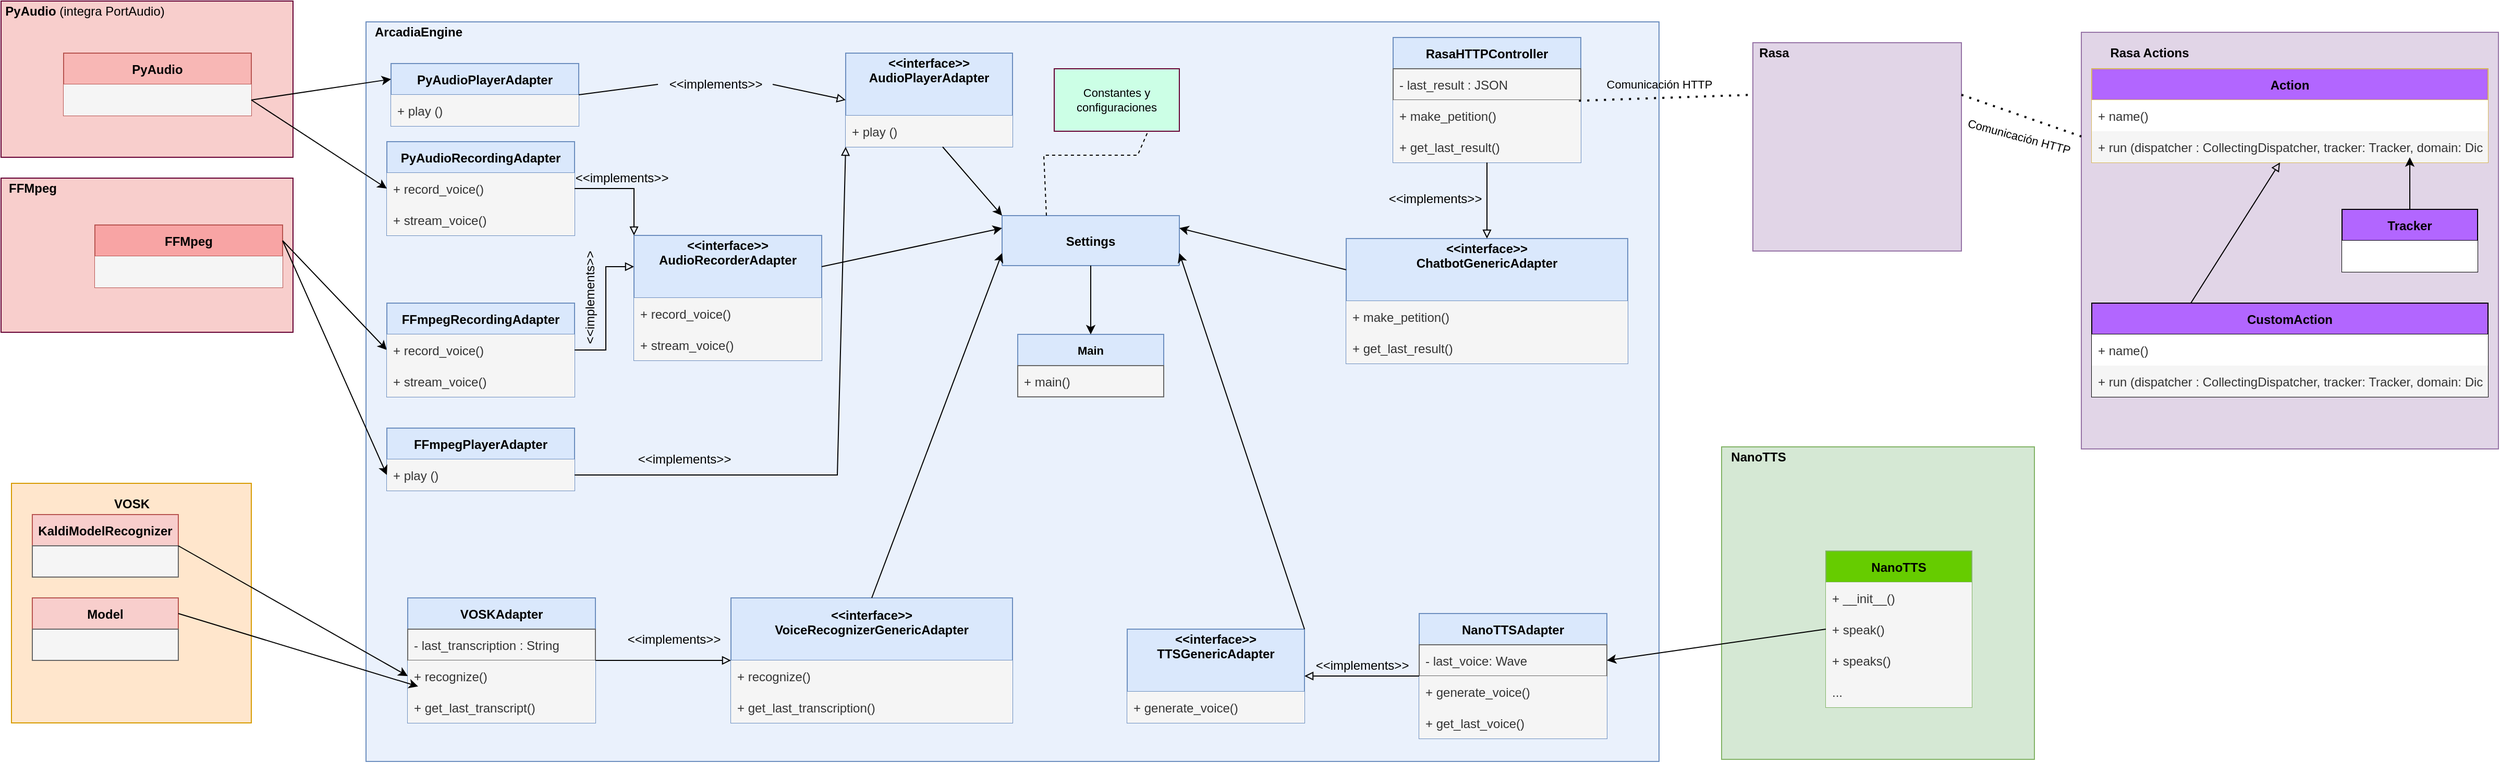 <mxfile version="17.2.4" type="device"><diagram id="LPg0j_pNxHtV6jfeSge1" name="Page-1"><mxGraphModel dx="1038" dy="523" grid="1" gridSize="10" guides="1" tooltips="1" connect="1" arrows="1" fold="1" page="1" pageScale="1" pageWidth="827" pageHeight="1169" math="0" shadow="0"><root><mxCell id="0"/><mxCell id="1" parent="0"/><mxCell id="6GgAt3kZI4-Z_OuQriiL-25" value="" style="rounded=0;whiteSpace=wrap;html=1;strokeColor=#6c8ebf;fillColor=#EAF1FC;" parent="1" vertex="1"><mxGeometry x="390" y="42" width="1240" height="710" as="geometry"/></mxCell><mxCell id="6GgAt3kZI4-Z_OuQriiL-28" value="" style="rounded=0;whiteSpace=wrap;html=1;strokeColor=#660033;fillColor=#F8CECC;" parent="1" vertex="1"><mxGeometry x="40" y="192" width="280" height="148" as="geometry"/></mxCell><mxCell id="6GgAt3kZI4-Z_OuQriiL-27" value="" style="rounded=0;whiteSpace=wrap;html=1;strokeColor=#660033;fillColor=#F8CECC;" parent="1" vertex="1"><mxGeometry x="40" y="22" width="280" height="150" as="geometry"/></mxCell><mxCell id="1ZaH2dVLYMZgDrf2bwdu-1" value="&lt;&lt;interface&gt;&gt;&#xA;AudioPlayerAdapter&#xA;&#xA;" style="swimlane;fontStyle=1;childLayout=stackLayout;horizontal=1;startSize=60;horizontalStack=0;resizeParent=1;resizeParentMax=0;resizeLast=0;collapsible=1;marginBottom=0;fillColor=#dae8fc;strokeColor=#6c8ebf;" parent="1" vertex="1"><mxGeometry x="850" y="72" width="160" height="90" as="geometry"/></mxCell><mxCell id="1ZaH2dVLYMZgDrf2bwdu-2" value="+ play ()" style="text;strokeColor=none;fillColor=#f5f5f5;align=left;verticalAlign=middle;spacingLeft=4;spacingRight=4;overflow=hidden;points=[[0,0.5],[1,0.5]];portConstraint=eastwest;rotatable=0;fontColor=#333333;" parent="1ZaH2dVLYMZgDrf2bwdu-1" vertex="1"><mxGeometry y="60" width="160" height="30" as="geometry"/></mxCell><mxCell id="1ZaH2dVLYMZgDrf2bwdu-5" value="FFmpegPlayerAdapter" style="swimlane;fontStyle=1;childLayout=stackLayout;horizontal=1;startSize=30;horizontalStack=0;resizeParent=1;resizeParentMax=0;resizeLast=0;collapsible=1;marginBottom=0;fillColor=#dae8fc;strokeColor=#6c8ebf;" parent="1" vertex="1"><mxGeometry x="410" y="432" width="180" height="60" as="geometry"/></mxCell><mxCell id="6GgAt3kZI4-Z_OuQriiL-22" value="+ play ()" style="text;strokeColor=none;fillColor=#f5f5f5;align=left;verticalAlign=middle;spacingLeft=4;spacingRight=4;overflow=hidden;points=[[0,0.5],[1,0.5]];portConstraint=eastwest;rotatable=0;fontColor=#333333;" parent="1ZaH2dVLYMZgDrf2bwdu-5" vertex="1"><mxGeometry y="30" width="180" height="30" as="geometry"/></mxCell><mxCell id="1ZaH2dVLYMZgDrf2bwdu-11" value="&amp;lt;&amp;lt;implements&amp;gt;&amp;gt;" style="text;html=1;align=center;verticalAlign=middle;resizable=0;points=[];autosize=1;strokeColor=none;fillColor=none;rotation=0;" parent="1" vertex="1"><mxGeometry x="640" y="452" width="110" height="20" as="geometry"/></mxCell><mxCell id="1ZaH2dVLYMZgDrf2bwdu-17" value="&lt;b&gt;PyAudio&lt;/b&gt; (integra PortAudio)" style="text;html=1;align=center;verticalAlign=middle;resizable=0;points=[];autosize=1;strokeColor=none;fillColor=none;" parent="1" vertex="1"><mxGeometry x="40" y="22" width="160" height="20" as="geometry"/></mxCell><mxCell id="1ZaH2dVLYMZgDrf2bwdu-20" value="&lt;b&gt;ArcadiaEngine&lt;/b&gt;" style="text;html=1;align=center;verticalAlign=middle;resizable=0;points=[];autosize=1;strokeColor=none;fillColor=none;" parent="1" vertex="1"><mxGeometry x="390" y="42" width="100" height="20" as="geometry"/></mxCell><mxCell id="6GgAt3kZI4-Z_OuQriiL-2" value="&lt;b&gt;FFMpeg&lt;/b&gt;" style="text;html=1;align=center;verticalAlign=middle;resizable=0;points=[];autosize=1;strokeColor=none;fillColor=none;" parent="1" vertex="1"><mxGeometry x="40" y="192" width="60" height="20" as="geometry"/></mxCell><mxCell id="6GgAt3kZI4-Z_OuQriiL-6" value="PyAudioPlayerAdapter" style="swimlane;fontStyle=1;childLayout=stackLayout;horizontal=1;startSize=30;horizontalStack=0;resizeParent=1;resizeParentMax=0;resizeLast=0;collapsible=1;marginBottom=0;fillColor=#dae8fc;strokeColor=#6c8ebf;" parent="1" vertex="1"><mxGeometry x="414" y="82" width="180" height="60" as="geometry"/></mxCell><mxCell id="6GgAt3kZI4-Z_OuQriiL-23" value="+ play ()" style="text;strokeColor=none;fillColor=#f5f5f5;align=left;verticalAlign=middle;spacingLeft=4;spacingRight=4;overflow=hidden;points=[[0,0.5],[1,0.5]];portConstraint=eastwest;rotatable=0;fontColor=#333333;" parent="6GgAt3kZI4-Z_OuQriiL-6" vertex="1"><mxGeometry y="30" width="180" height="30" as="geometry"/></mxCell><mxCell id="6GgAt3kZI4-Z_OuQriiL-18" value="" style="endArrow=classic;html=1;rounded=0;exitX=1;exitY=0.25;exitDx=0;exitDy=0;entryX=0;entryY=0.5;entryDx=0;entryDy=0;" parent="1" source="6GgAt3kZI4-Z_OuQriiL-11" target="6GgAt3kZI4-Z_OuQriiL-31" edge="1"><mxGeometry width="50" height="50" relative="1" as="geometry"><mxPoint x="340" y="342" as="sourcePoint"/><mxPoint x="420" y="482" as="targetPoint"/></mxGeometry></mxCell><mxCell id="6GgAt3kZI4-Z_OuQriiL-19" value="PyAudio" style="swimlane;fontStyle=1;childLayout=stackLayout;horizontal=1;startSize=30;horizontalStack=0;resizeParent=1;resizeParentMax=0;resizeLast=0;collapsible=1;marginBottom=0;fillColor=#F8B7B5;strokeColor=#b85450;" parent="1" vertex="1"><mxGeometry x="100" y="72" width="180" height="60" as="geometry"/></mxCell><mxCell id="6GgAt3kZI4-Z_OuQriiL-20" value="" style="text;strokeColor=none;fillColor=#f5f5f5;align=left;verticalAlign=middle;spacingLeft=4;spacingRight=4;overflow=hidden;points=[[0,0.5],[1,0.5]];portConstraint=eastwest;rotatable=0;fontColor=#333333;" parent="6GgAt3kZI4-Z_OuQriiL-19" vertex="1"><mxGeometry y="30" width="180" height="30" as="geometry"/></mxCell><mxCell id="6GgAt3kZI4-Z_OuQriiL-21" value="" style="endArrow=classic;html=1;rounded=0;exitX=1;exitY=0.5;exitDx=0;exitDy=0;entryX=0;entryY=0.25;entryDx=0;entryDy=0;" parent="1" source="6GgAt3kZI4-Z_OuQriiL-20" target="6GgAt3kZI4-Z_OuQriiL-6" edge="1"><mxGeometry width="50" height="50" relative="1" as="geometry"><mxPoint x="160" y="372" as="sourcePoint"/><mxPoint x="210" y="322" as="targetPoint"/></mxGeometry></mxCell><mxCell id="6GgAt3kZI4-Z_OuQriiL-11" value="FFMpeg" style="swimlane;fontStyle=1;childLayout=stackLayout;horizontal=1;startSize=30;horizontalStack=0;resizeParent=1;resizeParentMax=0;resizeLast=0;collapsible=1;marginBottom=0;fillColor=#F8A4A4;strokeColor=#b85450;" parent="1" vertex="1"><mxGeometry x="130" y="237" width="180" height="60" as="geometry"/></mxCell><mxCell id="6GgAt3kZI4-Z_OuQriiL-13" value="" style="text;strokeColor=none;fillColor=#f5f5f5;align=left;verticalAlign=middle;spacingLeft=4;spacingRight=4;overflow=hidden;points=[[0,0.5],[1,0.5]];portConstraint=eastwest;rotatable=0;fontColor=#333333;" parent="6GgAt3kZI4-Z_OuQriiL-11" vertex="1"><mxGeometry y="30" width="180" height="30" as="geometry"/></mxCell><mxCell id="6GgAt3kZI4-Z_OuQriiL-30" value="FFmpegRecordingAdapter" style="swimlane;fontStyle=1;childLayout=stackLayout;horizontal=1;startSize=30;horizontalStack=0;resizeParent=1;resizeParentMax=0;resizeLast=0;collapsible=1;marginBottom=0;fillColor=#dae8fc;strokeColor=#6c8ebf;" parent="1" vertex="1"><mxGeometry x="410" y="312" width="180" height="90" as="geometry"/></mxCell><mxCell id="6GgAt3kZI4-Z_OuQriiL-31" value="+ record_voice()" style="text;strokeColor=none;fillColor=#f5f5f5;align=left;verticalAlign=middle;spacingLeft=4;spacingRight=4;overflow=hidden;points=[[0,0.5],[1,0.5]];portConstraint=eastwest;rotatable=0;fontColor=#333333;" parent="6GgAt3kZI4-Z_OuQriiL-30" vertex="1"><mxGeometry y="30" width="180" height="30" as="geometry"/></mxCell><mxCell id="6GgAt3kZI4-Z_OuQriiL-32" value="+ stream_voice()" style="text;strokeColor=none;fillColor=#f5f5f5;align=left;verticalAlign=middle;spacingLeft=4;spacingRight=4;overflow=hidden;points=[[0,0.5],[1,0.5]];portConstraint=eastwest;rotatable=0;fontColor=#333333;" parent="6GgAt3kZI4-Z_OuQriiL-30" vertex="1"><mxGeometry y="60" width="180" height="30" as="geometry"/></mxCell><mxCell id="6GgAt3kZI4-Z_OuQriiL-33" value="PyAudioRecordingAdapter" style="swimlane;fontStyle=1;childLayout=stackLayout;horizontal=1;startSize=30;horizontalStack=0;resizeParent=1;resizeParentMax=0;resizeLast=0;collapsible=1;marginBottom=0;fillColor=#dae8fc;strokeColor=#6c8ebf;" parent="1" vertex="1"><mxGeometry x="410" y="157" width="180" height="90" as="geometry"/></mxCell><mxCell id="6GgAt3kZI4-Z_OuQriiL-34" value="+ record_voice()" style="text;strokeColor=none;fillColor=#f5f5f5;align=left;verticalAlign=middle;spacingLeft=4;spacingRight=4;overflow=hidden;points=[[0,0.5],[1,0.5]];portConstraint=eastwest;rotatable=0;fontColor=#333333;" parent="6GgAt3kZI4-Z_OuQriiL-33" vertex="1"><mxGeometry y="30" width="180" height="30" as="geometry"/></mxCell><mxCell id="6GgAt3kZI4-Z_OuQriiL-35" value="+ stream_voice()" style="text;strokeColor=none;fillColor=#f5f5f5;align=left;verticalAlign=middle;spacingLeft=4;spacingRight=4;overflow=hidden;points=[[0,0.5],[1,0.5]];portConstraint=eastwest;rotatable=0;fontColor=#333333;" parent="6GgAt3kZI4-Z_OuQriiL-33" vertex="1"><mxGeometry y="60" width="180" height="30" as="geometry"/></mxCell><mxCell id="6GgAt3kZI4-Z_OuQriiL-36" value="" style="endArrow=classic;html=1;rounded=0;exitX=1;exitY=0.5;exitDx=0;exitDy=0;entryX=0;entryY=0.5;entryDx=0;entryDy=0;" parent="1" source="6GgAt3kZI4-Z_OuQriiL-20" target="6GgAt3kZI4-Z_OuQriiL-33" edge="1"><mxGeometry width="50" height="50" relative="1" as="geometry"><mxPoint x="290" y="127" as="sourcePoint"/><mxPoint x="424" y="107" as="targetPoint"/></mxGeometry></mxCell><mxCell id="6GgAt3kZI4-Z_OuQriiL-37" value="" style="endArrow=classic;html=1;rounded=0;entryX=0;entryY=0.5;entryDx=0;entryDy=0;exitX=1;exitY=0.25;exitDx=0;exitDy=0;" parent="1" target="6GgAt3kZI4-Z_OuQriiL-22" edge="1" source="6GgAt3kZI4-Z_OuQriiL-11"><mxGeometry width="50" height="50" relative="1" as="geometry"><mxPoint x="320" y="267" as="sourcePoint"/><mxPoint x="420" y="367" as="targetPoint"/></mxGeometry></mxCell><mxCell id="6GgAt3kZI4-Z_OuQriiL-38" value="&lt;&lt;interface&gt;&gt;&#xA;AudioRecorderAdapter&#xA;&#xA;" style="swimlane;fontStyle=1;childLayout=stackLayout;horizontal=1;startSize=60;horizontalStack=0;resizeParent=1;resizeParentMax=0;resizeLast=0;collapsible=1;marginBottom=0;fillColor=#dae8fc;strokeColor=#6c8ebf;" parent="1" vertex="1"><mxGeometry x="647" y="247" width="180" height="120" as="geometry"/></mxCell><mxCell id="6GgAt3kZI4-Z_OuQriiL-39" value="+ record_voice()" style="text;strokeColor=none;fillColor=#f5f5f5;align=left;verticalAlign=middle;spacingLeft=4;spacingRight=4;overflow=hidden;points=[[0,0.5],[1,0.5]];portConstraint=eastwest;rotatable=0;fontColor=#333333;" parent="6GgAt3kZI4-Z_OuQriiL-38" vertex="1"><mxGeometry y="60" width="180" height="30" as="geometry"/></mxCell><mxCell id="6GgAt3kZI4-Z_OuQriiL-40" value="+ stream_voice()" style="text;strokeColor=none;fillColor=#f5f5f5;align=left;verticalAlign=middle;spacingLeft=4;spacingRight=4;overflow=hidden;points=[[0,0.5],[1,0.5]];portConstraint=eastwest;rotatable=0;fontColor=#333333;" parent="6GgAt3kZI4-Z_OuQriiL-38" vertex="1"><mxGeometry y="90" width="180" height="30" as="geometry"/></mxCell><mxCell id="6GgAt3kZI4-Z_OuQriiL-41" value="" style="endArrow=block;html=1;rounded=0;exitX=1;exitY=0.5;exitDx=0;exitDy=0;entryX=0;entryY=0.5;entryDx=0;entryDy=0;endFill=0;startArrow=none;" parent="1" source="6GgAt3kZI4-Z_OuQriiL-43" target="1ZaH2dVLYMZgDrf2bwdu-1" edge="1"><mxGeometry width="50" height="50" relative="1" as="geometry"><mxPoint x="730" y="582" as="sourcePoint"/><mxPoint x="780" y="532" as="targetPoint"/></mxGeometry></mxCell><mxCell id="6GgAt3kZI4-Z_OuQriiL-42" value="" style="endArrow=block;html=1;rounded=0;exitX=1;exitY=0.5;exitDx=0;exitDy=0;entryX=0;entryY=1;entryDx=0;entryDy=0;endFill=0;" parent="1" source="6GgAt3kZI4-Z_OuQriiL-22" target="1ZaH2dVLYMZgDrf2bwdu-1" edge="1"><mxGeometry width="50" height="50" relative="1" as="geometry"><mxPoint x="604" y="122" as="sourcePoint"/><mxPoint x="700" y="187" as="targetPoint"/><Array as="points"><mxPoint x="842" y="477"/></Array></mxGeometry></mxCell><mxCell id="6GgAt3kZI4-Z_OuQriiL-44" value="" style="endArrow=block;html=1;rounded=0;exitX=1;exitY=0.5;exitDx=0;exitDy=0;entryX=0;entryY=0;entryDx=0;entryDy=0;endFill=0;" parent="1" source="6GgAt3kZI4-Z_OuQriiL-34" target="6GgAt3kZI4-Z_OuQriiL-38" edge="1"><mxGeometry width="50" height="50" relative="1" as="geometry"><mxPoint x="660" y="302" as="sourcePoint"/><mxPoint x="710" y="252" as="targetPoint"/><Array as="points"><mxPoint x="647" y="202"/></Array></mxGeometry></mxCell><mxCell id="6GgAt3kZI4-Z_OuQriiL-45" value="" style="endArrow=block;html=1;rounded=0;exitX=1;exitY=0.5;exitDx=0;exitDy=0;entryX=0;entryY=0.25;entryDx=0;entryDy=0;endFill=0;" parent="1" source="6GgAt3kZI4-Z_OuQriiL-31" target="6GgAt3kZI4-Z_OuQriiL-38" edge="1"><mxGeometry width="50" height="50" relative="1" as="geometry"><mxPoint x="660" y="302" as="sourcePoint"/><mxPoint x="710" y="252" as="targetPoint"/><Array as="points"><mxPoint x="620" y="357"/><mxPoint x="620" y="277"/></Array></mxGeometry></mxCell><mxCell id="6GgAt3kZI4-Z_OuQriiL-46" value="&amp;lt;&amp;lt;implements&amp;gt;&amp;gt;" style="text;html=1;align=center;verticalAlign=middle;resizable=0;points=[];autosize=1;strokeColor=none;fillColor=none;rotation=0;" parent="1" vertex="1"><mxGeometry x="580" y="182" width="110" height="20" as="geometry"/></mxCell><mxCell id="6GgAt3kZI4-Z_OuQriiL-47" value="&amp;lt;&amp;lt;implements&amp;gt;&amp;gt;" style="text;html=1;align=center;verticalAlign=middle;resizable=0;points=[];autosize=1;strokeColor=none;fillColor=none;rotation=-90;" parent="1" vertex="1"><mxGeometry x="550" y="297" width="110" height="20" as="geometry"/></mxCell><mxCell id="6GgAt3kZI4-Z_OuQriiL-60" value="" style="whiteSpace=wrap;html=1;aspect=fixed;strokeColor=#9673a6;fillColor=#e1d5e7;" parent="1" vertex="1"><mxGeometry x="2035" y="52" width="400" height="400" as="geometry"/></mxCell><mxCell id="6GgAt3kZI4-Z_OuQriiL-61" value="&lt;div&gt;&lt;b&gt;Rasa Actions&lt;/b&gt;&lt;/div&gt;" style="text;html=1;align=center;verticalAlign=middle;resizable=0;points=[];autosize=1;strokeColor=none;fillColor=none;" parent="1" vertex="1"><mxGeometry x="2055" y="62" width="90" height="20" as="geometry"/></mxCell><mxCell id="6GgAt3kZI4-Z_OuQriiL-62" value="Action" style="swimlane;fontStyle=1;childLayout=stackLayout;horizontal=1;startSize=30;horizontalStack=0;resizeParent=1;resizeParentMax=0;resizeLast=0;collapsible=1;marginBottom=0;fillColor=#B266FF;strokeColor=#d6b656;" parent="1" vertex="1"><mxGeometry x="2045" y="87" width="380" height="90" as="geometry"/></mxCell><mxCell id="6GgAt3kZI4-Z_OuQriiL-63" value="+ name()" style="text;strokeColor=none;fillColor=default;align=left;verticalAlign=middle;spacingLeft=4;spacingRight=4;overflow=hidden;points=[[0,0.5],[1,0.5]];portConstraint=eastwest;rotatable=0;fontColor=#333333;" parent="6GgAt3kZI4-Z_OuQriiL-62" vertex="1"><mxGeometry y="30" width="380" height="30" as="geometry"/></mxCell><mxCell id="6GgAt3kZI4-Z_OuQriiL-64" value="+ run (dispatcher : CollectingDispatcher, tracker: Tracker, domain: Dict)" style="text;strokeColor=none;fillColor=#f5f5f5;align=left;verticalAlign=middle;spacingLeft=4;spacingRight=4;overflow=hidden;points=[[0,0.5],[1,0.5]];portConstraint=eastwest;rotatable=0;fontColor=#333333;" parent="6GgAt3kZI4-Z_OuQriiL-62" vertex="1"><mxGeometry y="60" width="380" height="30" as="geometry"/></mxCell><mxCell id="6GgAt3kZI4-Z_OuQriiL-65" value="Tracker" style="swimlane;fontStyle=1;childLayout=stackLayout;horizontal=1;startSize=30;horizontalStack=0;resizeParent=1;resizeParentMax=0;resizeLast=0;collapsible=1;marginBottom=0;fillColor=#B266FF;" parent="1" vertex="1"><mxGeometry x="2285" y="222" width="130" height="60" as="geometry"/></mxCell><mxCell id="6GgAt3kZI4-Z_OuQriiL-66" value="" style="text;strokeColor=none;fillColor=default;align=left;verticalAlign=middle;spacingLeft=4;spacingRight=4;overflow=hidden;points=[[0,0.5],[1,0.5]];portConstraint=eastwest;rotatable=0;fontColor=#333333;" parent="6GgAt3kZI4-Z_OuQriiL-65" vertex="1"><mxGeometry y="30" width="130" height="30" as="geometry"/></mxCell><mxCell id="6GgAt3kZI4-Z_OuQriiL-67" value="" style="endArrow=classic;html=1;rounded=0;exitX=0.5;exitY=0;exitDx=0;exitDy=0;" parent="1" source="6GgAt3kZI4-Z_OuQriiL-65" edge="1"><mxGeometry width="50" height="50" relative="1" as="geometry"><mxPoint x="2365" y="332" as="sourcePoint"/><mxPoint x="2350" y="172" as="targetPoint"/></mxGeometry></mxCell><mxCell id="6GgAt3kZI4-Z_OuQriiL-68" value="CustomAction" style="swimlane;fontStyle=1;childLayout=stackLayout;horizontal=1;startSize=30;horizontalStack=0;resizeParent=1;resizeParentMax=0;resizeLast=0;collapsible=1;marginBottom=0;fillColor=#B266FF;" parent="1" vertex="1"><mxGeometry x="2045" y="312" width="380" height="90" as="geometry"/></mxCell><mxCell id="6GgAt3kZI4-Z_OuQriiL-69" value="+ name()" style="text;strokeColor=none;fillColor=default;align=left;verticalAlign=middle;spacingLeft=4;spacingRight=4;overflow=hidden;points=[[0,0.5],[1,0.5]];portConstraint=eastwest;rotatable=0;fontColor=#333333;" parent="6GgAt3kZI4-Z_OuQriiL-68" vertex="1"><mxGeometry y="30" width="380" height="30" as="geometry"/></mxCell><mxCell id="6GgAt3kZI4-Z_OuQriiL-70" value="+ run (dispatcher : CollectingDispatcher, tracker: Tracker, domain: Dict)" style="text;strokeColor=none;fillColor=#f5f5f5;align=left;verticalAlign=middle;spacingLeft=4;spacingRight=4;overflow=hidden;points=[[0,0.5],[1,0.5]];portConstraint=eastwest;rotatable=0;fontColor=#333333;" parent="6GgAt3kZI4-Z_OuQriiL-68" vertex="1"><mxGeometry y="60" width="380" height="30" as="geometry"/></mxCell><mxCell id="6GgAt3kZI4-Z_OuQriiL-71" value="" style="endArrow=block;html=1;rounded=0;exitX=0.25;exitY=0;exitDx=0;exitDy=0;endFill=0;" parent="1" source="6GgAt3kZI4-Z_OuQriiL-68" target="6GgAt3kZI4-Z_OuQriiL-64" edge="1"><mxGeometry width="50" height="50" relative="1" as="geometry"><mxPoint x="2365" y="332" as="sourcePoint"/><mxPoint x="2135" y="182" as="targetPoint"/></mxGeometry></mxCell><mxCell id="6GgAt3kZI4-Z_OuQriiL-72" value="&lt;&lt;interface&gt;&gt;&#xA;ChatbotGenericAdapter&#xA;&#xA;" style="swimlane;fontStyle=1;childLayout=stackLayout;horizontal=1;startSize=60;horizontalStack=0;resizeParent=1;resizeParentMax=0;resizeLast=0;collapsible=1;marginBottom=0;fillColor=#dae8fc;strokeColor=#6c8ebf;" parent="1" vertex="1"><mxGeometry x="1330" y="250" width="270" height="120" as="geometry"/></mxCell><mxCell id="6GgAt3kZI4-Z_OuQriiL-73" value="+ make_petition()" style="text;strokeColor=none;fillColor=#f5f5f5;align=left;verticalAlign=middle;spacingLeft=4;spacingRight=4;overflow=hidden;points=[[0,0.5],[1,0.5]];portConstraint=eastwest;rotatable=0;fontColor=#333333;" parent="6GgAt3kZI4-Z_OuQriiL-72" vertex="1"><mxGeometry y="60" width="270" height="30" as="geometry"/></mxCell><mxCell id="6GgAt3kZI4-Z_OuQriiL-74" value="+ get_last_result()" style="text;align=left;verticalAlign=middle;spacingLeft=4;spacingRight=4;overflow=hidden;points=[[0,0.5],[1,0.5]];portConstraint=eastwest;rotatable=0;fillColor=#f5f5f5;fontColor=#333333;strokeColor=none;" parent="6GgAt3kZI4-Z_OuQriiL-72" vertex="1"><mxGeometry y="90" width="270" height="30" as="geometry"/></mxCell><mxCell id="6GgAt3kZI4-Z_OuQriiL-75" value="RasaHTTPController" style="swimlane;fontStyle=1;childLayout=stackLayout;horizontal=1;startSize=30;horizontalStack=0;resizeParent=1;resizeParentMax=0;resizeLast=0;collapsible=1;marginBottom=0;fillColor=#dae8fc;strokeColor=#6c8ebf;" parent="1" vertex="1"><mxGeometry x="1375" y="57" width="180" height="120" as="geometry"/></mxCell><mxCell id="6GgAt3kZI4-Z_OuQriiL-76" value="- last_result : JSON" style="text;strokeColor=#666666;fillColor=#f5f5f5;align=left;verticalAlign=middle;spacingLeft=4;spacingRight=4;overflow=hidden;points=[[0,0.5],[1,0.5]];portConstraint=eastwest;rotatable=0;fontColor=#333333;" parent="6GgAt3kZI4-Z_OuQriiL-75" vertex="1"><mxGeometry y="30" width="180" height="30" as="geometry"/></mxCell><mxCell id="6GgAt3kZI4-Z_OuQriiL-77" value="+ make_petition()" style="text;strokeColor=none;fillColor=#f5f5f5;align=left;verticalAlign=middle;spacingLeft=4;spacingRight=4;overflow=hidden;points=[[0,0.5],[1,0.5]];portConstraint=eastwest;rotatable=0;fontColor=#333333;" parent="6GgAt3kZI4-Z_OuQriiL-75" vertex="1"><mxGeometry y="60" width="180" height="30" as="geometry"/></mxCell><mxCell id="6GgAt3kZI4-Z_OuQriiL-78" value="+ get_last_result()" style="text;strokeColor=none;fillColor=#f5f5f5;align=left;verticalAlign=middle;spacingLeft=4;spacingRight=4;overflow=hidden;points=[[0,0.5],[1,0.5]];portConstraint=eastwest;rotatable=0;fontColor=#333333;" parent="6GgAt3kZI4-Z_OuQriiL-75" vertex="1"><mxGeometry y="90" width="180" height="30" as="geometry"/></mxCell><mxCell id="6GgAt3kZI4-Z_OuQriiL-79" value="" style="endArrow=block;html=1;rounded=0;entryX=0.5;entryY=0;entryDx=0;entryDy=0;endFill=0;" parent="1" source="6GgAt3kZI4-Z_OuQriiL-75" target="6GgAt3kZI4-Z_OuQriiL-72" edge="1"><mxGeometry width="50" height="50" relative="1" as="geometry"><mxPoint x="1120" y="342" as="sourcePoint"/><mxPoint x="1170" y="292" as="targetPoint"/></mxGeometry></mxCell><mxCell id="6GgAt3kZI4-Z_OuQriiL-80" value="&amp;lt;&amp;lt;implements&amp;gt;&amp;gt;" style="text;html=1;align=center;verticalAlign=middle;resizable=0;points=[];autosize=1;strokeColor=none;fillColor=none;" parent="1" vertex="1"><mxGeometry x="1360" y="202" width="110" height="20" as="geometry"/></mxCell><mxCell id="6GgAt3kZI4-Z_OuQriiL-82" value="" style="whiteSpace=wrap;html=1;aspect=fixed;strokeColor=#9673a6;fillColor=#e1d5e7;" parent="1" vertex="1"><mxGeometry x="1720" y="62" width="200" height="200" as="geometry"/></mxCell><mxCell id="6GgAt3kZI4-Z_OuQriiL-83" value="&lt;b&gt;Rasa&lt;/b&gt;" style="text;html=1;align=center;verticalAlign=middle;resizable=0;points=[];autosize=1;strokeColor=none;fillColor=none;" parent="1" vertex="1"><mxGeometry x="1720" y="62" width="40" height="20" as="geometry"/></mxCell><mxCell id="6GgAt3kZI4-Z_OuQriiL-85" value="" style="endArrow=none;dashed=1;html=1;dashPattern=1 3;strokeWidth=2;rounded=0;fontSize=11;entryX=0;entryY=0.25;entryDx=0;entryDy=0;exitX=0.99;exitY=1.024;exitDx=0;exitDy=0;exitPerimeter=0;" parent="1" source="6GgAt3kZI4-Z_OuQriiL-76" target="6GgAt3kZI4-Z_OuQriiL-82" edge="1"><mxGeometry width="50" height="50" relative="1" as="geometry"><mxPoint x="1690" y="230" as="sourcePoint"/><mxPoint x="1650" y="102" as="targetPoint"/></mxGeometry></mxCell><mxCell id="6GgAt3kZI4-Z_OuQriiL-86" value="" style="endArrow=none;dashed=1;html=1;dashPattern=1 3;strokeWidth=2;rounded=0;fontSize=11;entryX=0;entryY=0.25;entryDx=0;entryDy=0;exitX=1;exitY=0.25;exitDx=0;exitDy=0;" parent="1" source="6GgAt3kZI4-Z_OuQriiL-82" target="6GgAt3kZI4-Z_OuQriiL-60" edge="1"><mxGeometry width="50" height="50" relative="1" as="geometry"><mxPoint x="1830" y="52" as="sourcePoint"/><mxPoint x="1940" y="132" as="targetPoint"/></mxGeometry></mxCell><mxCell id="6GgAt3kZI4-Z_OuQriiL-87" value="" style="whiteSpace=wrap;html=1;aspect=fixed;strokeColor=#d79b00;fillColor=#ffe6cc;" parent="1" vertex="1"><mxGeometry x="50" y="485" width="230" height="230" as="geometry"/></mxCell><mxCell id="6GgAt3kZI4-Z_OuQriiL-88" value="KaldiModelRecognizer" style="swimlane;fontStyle=1;childLayout=stackLayout;horizontal=1;startSize=30;horizontalStack=0;resizeParent=1;resizeParentMax=0;resizeLast=0;collapsible=1;marginBottom=0;strokeColor=#b85450;fillColor=#f8cecc;" parent="1" vertex="1"><mxGeometry x="70" y="515" width="140" height="60" as="geometry"/></mxCell><mxCell id="6GgAt3kZI4-Z_OuQriiL-89" value=" " style="text;strokeColor=#666666;fillColor=#f5f5f5;align=left;verticalAlign=middle;spacingLeft=4;spacingRight=4;overflow=hidden;points=[[0,0.5],[1,0.5]];portConstraint=eastwest;rotatable=0;fontColor=#333333;" parent="6GgAt3kZI4-Z_OuQriiL-88" vertex="1"><mxGeometry y="30" width="140" height="30" as="geometry"/></mxCell><mxCell id="6GgAt3kZI4-Z_OuQriiL-90" value="&lt;b&gt;VOSK&lt;/b&gt;" style="text;html=1;align=center;verticalAlign=middle;resizable=0;points=[];autosize=1;strokeColor=none;fillColor=none;" parent="1" vertex="1"><mxGeometry x="140" y="495" width="50" height="20" as="geometry"/></mxCell><mxCell id="6GgAt3kZI4-Z_OuQriiL-91" value="Model" style="swimlane;fontStyle=1;childLayout=stackLayout;horizontal=1;startSize=30;horizontalStack=0;resizeParent=1;resizeParentMax=0;resizeLast=0;collapsible=1;marginBottom=0;strokeColor=#b85450;fillColor=#f8cecc;" parent="1" vertex="1"><mxGeometry x="70" y="595" width="140" height="60" as="geometry"/></mxCell><mxCell id="6GgAt3kZI4-Z_OuQriiL-92" value=" " style="text;strokeColor=#666666;fillColor=#f5f5f5;align=left;verticalAlign=middle;spacingLeft=4;spacingRight=4;overflow=hidden;points=[[0,0.5],[1,0.5]];portConstraint=eastwest;rotatable=0;fontColor=#333333;" parent="6GgAt3kZI4-Z_OuQriiL-91" vertex="1"><mxGeometry y="30" width="140" height="30" as="geometry"/></mxCell><mxCell id="6GgAt3kZI4-Z_OuQriiL-93" value="&lt;&lt;interface&gt;&gt;&#xA;VoiceRecognizerGenericAdapter&#xA;" style="swimlane;fontStyle=1;childLayout=stackLayout;horizontal=1;startSize=60;horizontalStack=0;resizeParent=1;resizeParentMax=0;resizeLast=0;collapsible=1;marginBottom=0;fillColor=#dae8fc;strokeColor=#6c8ebf;" parent="1" vertex="1"><mxGeometry x="740" y="595" width="270" height="120" as="geometry"/></mxCell><mxCell id="6GgAt3kZI4-Z_OuQriiL-94" value="+ recognize()" style="text;strokeColor=none;fillColor=#f5f5f5;align=left;verticalAlign=middle;spacingLeft=4;spacingRight=4;overflow=hidden;points=[[0,0.5],[1,0.5]];portConstraint=eastwest;rotatable=0;fontColor=#333333;" parent="6GgAt3kZI4-Z_OuQriiL-93" vertex="1"><mxGeometry y="60" width="270" height="30" as="geometry"/></mxCell><mxCell id="6GgAt3kZI4-Z_OuQriiL-95" value="+ get_last_transcription()" style="text;align=left;verticalAlign=middle;spacingLeft=4;spacingRight=4;overflow=hidden;points=[[0,0.5],[1,0.5]];portConstraint=eastwest;rotatable=0;fillColor=#f5f5f5;fontColor=#333333;strokeColor=none;" parent="6GgAt3kZI4-Z_OuQriiL-93" vertex="1"><mxGeometry y="90" width="270" height="30" as="geometry"/></mxCell><mxCell id="6GgAt3kZI4-Z_OuQriiL-96" value="VOSKAdapter" style="swimlane;fontStyle=1;childLayout=stackLayout;horizontal=1;startSize=30;horizontalStack=0;resizeParent=1;resizeParentMax=0;resizeLast=0;collapsible=1;marginBottom=0;fillColor=#dae8fc;strokeColor=#6c8ebf;" parent="1" vertex="1"><mxGeometry x="430" y="595" width="180" height="120" as="geometry"/></mxCell><mxCell id="6GgAt3kZI4-Z_OuQriiL-97" value="- last_transcription : String" style="text;strokeColor=#666666;fillColor=#f5f5f5;align=left;verticalAlign=middle;spacingLeft=4;spacingRight=4;overflow=hidden;points=[[0,0.5],[1,0.5]];portConstraint=eastwest;rotatable=0;fontColor=#333333;" parent="6GgAt3kZI4-Z_OuQriiL-96" vertex="1"><mxGeometry y="30" width="180" height="30" as="geometry"/></mxCell><mxCell id="6GgAt3kZI4-Z_OuQriiL-98" value="+ recognize()" style="text;strokeColor=none;fillColor=#f5f5f5;align=left;verticalAlign=middle;spacingLeft=4;spacingRight=4;overflow=hidden;points=[[0,0.5],[1,0.5]];portConstraint=eastwest;rotatable=0;fontColor=#333333;" parent="6GgAt3kZI4-Z_OuQriiL-96" vertex="1"><mxGeometry y="60" width="180" height="30" as="geometry"/></mxCell><mxCell id="6GgAt3kZI4-Z_OuQriiL-99" value="+ get_last_transcript()" style="text;strokeColor=none;fillColor=#f5f5f5;align=left;verticalAlign=middle;spacingLeft=4;spacingRight=4;overflow=hidden;points=[[0,0.5],[1,0.5]];portConstraint=eastwest;rotatable=0;fontColor=#333333;" parent="6GgAt3kZI4-Z_OuQriiL-96" vertex="1"><mxGeometry y="90" width="180" height="30" as="geometry"/></mxCell><mxCell id="6GgAt3kZI4-Z_OuQriiL-100" value="" style="endArrow=block;html=1;rounded=0;endFill=0;" parent="1" source="6GgAt3kZI4-Z_OuQriiL-96" target="6GgAt3kZI4-Z_OuQriiL-93" edge="1"><mxGeometry width="50" height="50" relative="1" as="geometry"><mxPoint x="347" y="835" as="sourcePoint"/><mxPoint x="397" y="785" as="targetPoint"/></mxGeometry></mxCell><mxCell id="6GgAt3kZI4-Z_OuQriiL-101" value="&amp;lt;&amp;lt;implements&amp;gt;&amp;gt;" style="text;html=1;align=center;verticalAlign=middle;resizable=0;points=[];autosize=1;strokeColor=none;fillColor=none;" parent="1" vertex="1"><mxGeometry x="630" y="625" width="110" height="20" as="geometry"/></mxCell><mxCell id="6GgAt3kZI4-Z_OuQriiL-43" value="&amp;lt;&amp;lt;implements&amp;gt;&amp;gt;" style="text;html=1;align=center;verticalAlign=middle;resizable=0;points=[];autosize=1;strokeColor=none;fillColor=none;rotation=0;" parent="1" vertex="1"><mxGeometry x="670" y="92" width="110" height="20" as="geometry"/></mxCell><mxCell id="6GgAt3kZI4-Z_OuQriiL-102" value="" style="endArrow=none;html=1;rounded=0;exitX=1;exitY=0.5;exitDx=0;exitDy=0;entryX=0;entryY=0.5;entryDx=0;entryDy=0;endFill=0;" parent="1" source="6GgAt3kZI4-Z_OuQriiL-6" target="6GgAt3kZI4-Z_OuQriiL-43" edge="1"><mxGeometry width="50" height="50" relative="1" as="geometry"><mxPoint x="594" y="112.0" as="sourcePoint"/><mxPoint x="960" y="112.0" as="targetPoint"/></mxGeometry></mxCell><mxCell id="6GgAt3kZI4-Z_OuQriiL-103" value="" style="whiteSpace=wrap;html=1;aspect=fixed;strokeColor=#82b366;fillColor=#d5e8d4;" parent="1" vertex="1"><mxGeometry x="1690" y="450" width="300" height="300" as="geometry"/></mxCell><mxCell id="6GgAt3kZI4-Z_OuQriiL-104" value="&lt;b&gt;NanoTTS&lt;/b&gt;" style="text;html=1;align=center;verticalAlign=middle;resizable=0;points=[];autosize=1;strokeColor=none;fillColor=none;" parent="1" vertex="1"><mxGeometry x="1690" y="450" width="70" height="20" as="geometry"/></mxCell><mxCell id="6GgAt3kZI4-Z_OuQriiL-105" value="NanoTTS" style="swimlane;fontStyle=1;childLayout=stackLayout;horizontal=1;startSize=30;horizontalStack=0;resizeParent=1;resizeParentMax=0;resizeLast=0;collapsible=1;marginBottom=0;fillColor=#66CC00;strokeColor=#82b366;" parent="1" vertex="1"><mxGeometry x="1790" y="550" width="140" height="150" as="geometry"/></mxCell><mxCell id="6GgAt3kZI4-Z_OuQriiL-106" value="+ __init__()" style="text;strokeColor=none;fillColor=#f5f5f5;align=left;verticalAlign=middle;spacingLeft=4;spacingRight=4;overflow=hidden;points=[[0,0.5],[1,0.5]];portConstraint=eastwest;rotatable=0;fontColor=#333333;" parent="6GgAt3kZI4-Z_OuQriiL-105" vertex="1"><mxGeometry y="30" width="140" height="30" as="geometry"/></mxCell><mxCell id="6GgAt3kZI4-Z_OuQriiL-107" value="+ speak()" style="text;strokeColor=none;fillColor=#f5f5f5;align=left;verticalAlign=middle;spacingLeft=4;spacingRight=4;overflow=hidden;points=[[0,0.5],[1,0.5]];portConstraint=eastwest;rotatable=0;fontColor=#333333;" parent="6GgAt3kZI4-Z_OuQriiL-105" vertex="1"><mxGeometry y="60" width="140" height="30" as="geometry"/></mxCell><mxCell id="6GgAt3kZI4-Z_OuQriiL-108" value="+ speaks()" style="text;strokeColor=none;fillColor=#f5f5f5;align=left;verticalAlign=middle;spacingLeft=4;spacingRight=4;overflow=hidden;points=[[0,0.5],[1,0.5]];portConstraint=eastwest;rotatable=0;fontColor=#333333;" parent="6GgAt3kZI4-Z_OuQriiL-105" vertex="1"><mxGeometry y="90" width="140" height="30" as="geometry"/></mxCell><mxCell id="6GgAt3kZI4-Z_OuQriiL-109" value="..." style="text;strokeColor=none;fillColor=#f5f5f5;align=left;verticalAlign=middle;spacingLeft=4;spacingRight=4;overflow=hidden;points=[[0,0.5],[1,0.5]];portConstraint=eastwest;rotatable=0;fontColor=#333333;" parent="6GgAt3kZI4-Z_OuQriiL-105" vertex="1"><mxGeometry y="120" width="140" height="30" as="geometry"/></mxCell><mxCell id="6GgAt3kZI4-Z_OuQriiL-110" value="&lt;&lt;interface&gt;&gt;&#xA;TTSGenericAdapter&#xA;&#xA;" style="swimlane;fontStyle=1;childLayout=stackLayout;horizontal=1;startSize=60;horizontalStack=0;resizeParent=1;resizeParentMax=0;resizeLast=0;collapsible=1;marginBottom=0;fillColor=#dae8fc;strokeColor=#6c8ebf;" parent="1" vertex="1"><mxGeometry x="1120" y="625" width="170" height="90" as="geometry"/></mxCell><mxCell id="6GgAt3kZI4-Z_OuQriiL-111" value="+ generate_voice()" style="text;strokeColor=none;fillColor=#f5f5f5;align=left;verticalAlign=middle;spacingLeft=4;spacingRight=4;overflow=hidden;points=[[0,0.5],[1,0.5]];portConstraint=eastwest;rotatable=0;fontColor=#333333;" parent="6GgAt3kZI4-Z_OuQriiL-110" vertex="1"><mxGeometry y="60" width="170" height="30" as="geometry"/></mxCell><mxCell id="6GgAt3kZI4-Z_OuQriiL-112" value="NanoTTSAdapter" style="swimlane;fontStyle=1;childLayout=stackLayout;horizontal=1;startSize=30;horizontalStack=0;resizeParent=1;resizeParentMax=0;resizeLast=0;collapsible=1;marginBottom=0;fillColor=#dae8fc;strokeColor=#6c8ebf;" parent="1" vertex="1"><mxGeometry x="1400" y="610" width="180" height="120" as="geometry"/></mxCell><mxCell id="6GgAt3kZI4-Z_OuQriiL-113" value="- last_voice: Wave" style="text;strokeColor=#666666;fillColor=#f5f5f5;align=left;verticalAlign=middle;spacingLeft=4;spacingRight=4;overflow=hidden;points=[[0,0.5],[1,0.5]];portConstraint=eastwest;rotatable=0;fontColor=#333333;" parent="6GgAt3kZI4-Z_OuQriiL-112" vertex="1"><mxGeometry y="30" width="180" height="30" as="geometry"/></mxCell><mxCell id="6GgAt3kZI4-Z_OuQriiL-114" value="+ generate_voice()" style="text;strokeColor=none;fillColor=#f5f5f5;align=left;verticalAlign=middle;spacingLeft=4;spacingRight=4;overflow=hidden;points=[[0,0.5],[1,0.5]];portConstraint=eastwest;rotatable=0;fontColor=#333333;" parent="6GgAt3kZI4-Z_OuQriiL-112" vertex="1"><mxGeometry y="60" width="180" height="30" as="geometry"/></mxCell><mxCell id="6GgAt3kZI4-Z_OuQriiL-115" value="+ get_last_voice()" style="text;strokeColor=none;fillColor=#f5f5f5;align=left;verticalAlign=middle;spacingLeft=4;spacingRight=4;overflow=hidden;points=[[0,0.5],[1,0.5]];portConstraint=eastwest;rotatable=0;fontColor=#333333;" parent="6GgAt3kZI4-Z_OuQriiL-112" vertex="1"><mxGeometry y="90" width="180" height="30" as="geometry"/></mxCell><mxCell id="6GgAt3kZI4-Z_OuQriiL-116" value="" style="endArrow=block;html=1;rounded=0;entryX=1;entryY=0.5;entryDx=0;entryDy=0;endFill=0;" parent="1" source="6GgAt3kZI4-Z_OuQriiL-112" target="6GgAt3kZI4-Z_OuQriiL-110" edge="1"><mxGeometry width="50" height="50" relative="1" as="geometry"><mxPoint x="1140" y="640" as="sourcePoint"/><mxPoint x="1490.95" y="500" as="targetPoint"/></mxGeometry></mxCell><mxCell id="6GgAt3kZI4-Z_OuQriiL-117" value="&amp;lt;&amp;lt;implements&amp;gt;&amp;gt;" style="text;html=1;align=center;verticalAlign=middle;resizable=0;points=[];autosize=1;strokeColor=none;fillColor=none;" parent="1" vertex="1"><mxGeometry x="1290" y="650" width="110" height="20" as="geometry"/></mxCell><mxCell id="6GgAt3kZI4-Z_OuQriiL-118" value="" style="endArrow=classic;html=1;rounded=0;fontSize=11;exitX=1;exitY=0.5;exitDx=0;exitDy=0;entryX=0;entryY=0.5;entryDx=0;entryDy=0;" parent="1" source="6GgAt3kZI4-Z_OuQriiL-88" target="6GgAt3kZI4-Z_OuQriiL-98" edge="1"><mxGeometry width="50" height="50" relative="1" as="geometry"><mxPoint x="360" y="880" as="sourcePoint"/><mxPoint x="410" y="830" as="targetPoint"/></mxGeometry></mxCell><mxCell id="6GgAt3kZI4-Z_OuQriiL-119" value="" style="endArrow=classic;html=1;rounded=0;fontSize=11;exitX=0;exitY=0.5;exitDx=0;exitDy=0;entryX=1;entryY=0.5;entryDx=0;entryDy=0;" parent="1" source="6GgAt3kZI4-Z_OuQriiL-107" target="6GgAt3kZI4-Z_OuQriiL-113" edge="1"><mxGeometry width="50" height="50" relative="1" as="geometry"><mxPoint x="1660" y="990" as="sourcePoint"/><mxPoint x="1710" y="940" as="targetPoint"/></mxGeometry></mxCell><mxCell id="6GgAt3kZI4-Z_OuQriiL-120" value="Settings" style="swimlane;fontStyle=1;childLayout=stackLayout;horizontal=1;startSize=60;horizontalStack=0;resizeParent=1;resizeParentMax=0;resizeLast=0;collapsible=1;marginBottom=0;fillColor=#dae8fc;strokeColor=#6c8ebf;" parent="1" vertex="1"><mxGeometry x="1000" y="228" width="170" height="48" as="geometry"/></mxCell><mxCell id="6GgAt3kZI4-Z_OuQriiL-122" value="Constantes y configuraciones" style="rounded=0;whiteSpace=wrap;html=1;fontSize=11;strokeColor=#660033;fillColor=#CCFFE6;" parent="1" vertex="1"><mxGeometry x="1050" y="87" width="120" height="60" as="geometry"/></mxCell><mxCell id="6GgAt3kZI4-Z_OuQriiL-123" value="" style="endArrow=none;dashed=1;html=1;rounded=0;fontSize=11;entryX=0.75;entryY=1;entryDx=0;entryDy=0;exitX=0.25;exitY=0;exitDx=0;exitDy=0;" parent="1" source="6GgAt3kZI4-Z_OuQriiL-120" target="6GgAt3kZI4-Z_OuQriiL-122" edge="1"><mxGeometry width="50" height="50" relative="1" as="geometry"><mxPoint x="1090" y="110" as="sourcePoint"/><mxPoint x="1140" y="60" as="targetPoint"/><Array as="points"><mxPoint x="1040" y="170"/><mxPoint x="1130" y="170"/></Array></mxGeometry></mxCell><mxCell id="6GgAt3kZI4-Z_OuQriiL-124" value="Main" style="swimlane;fontStyle=1;childLayout=stackLayout;horizontal=1;startSize=30;horizontalStack=0;resizeParent=1;resizeParentMax=0;resizeLast=0;collapsible=1;marginBottom=0;fontSize=11;strokeColor=#6c8ebf;fillColor=#dae8fc;" parent="1" vertex="1"><mxGeometry x="1015" y="342" width="140" height="60" as="geometry"/></mxCell><mxCell id="6GgAt3kZI4-Z_OuQriiL-128" value="+ main()" style="text;strokeColor=#666666;fillColor=#f5f5f5;align=left;verticalAlign=middle;spacingLeft=4;spacingRight=4;overflow=hidden;points=[[0,0.5],[1,0.5]];portConstraint=eastwest;rotatable=0;fontColor=#333333;" parent="6GgAt3kZI4-Z_OuQriiL-124" vertex="1"><mxGeometry y="30" width="140" height="30" as="geometry"/></mxCell><mxCell id="6GgAt3kZI4-Z_OuQriiL-129" value="" style="endArrow=classic;html=1;rounded=0;fontSize=11;exitX=0.5;exitY=1;exitDx=0;exitDy=0;entryX=0.5;entryY=0;entryDx=0;entryDy=0;" parent="1" source="6GgAt3kZI4-Z_OuQriiL-120" target="6GgAt3kZI4-Z_OuQriiL-124" edge="1"><mxGeometry width="50" height="50" relative="1" as="geometry"><mxPoint x="1190" y="340" as="sourcePoint"/><mxPoint x="1240" y="290" as="targetPoint"/></mxGeometry></mxCell><mxCell id="6GgAt3kZI4-Z_OuQriiL-130" value="" style="endArrow=classic;html=1;rounded=0;fontSize=11;entryX=0;entryY=0;entryDx=0;entryDy=0;" parent="1" source="1ZaH2dVLYMZgDrf2bwdu-2" target="6GgAt3kZI4-Z_OuQriiL-120" edge="1"><mxGeometry width="50" height="50" relative="1" as="geometry"><mxPoint x="890" y="260" as="sourcePoint"/><mxPoint x="940" y="210" as="targetPoint"/></mxGeometry></mxCell><mxCell id="6GgAt3kZI4-Z_OuQriiL-132" value="" style="endArrow=classic;html=1;rounded=0;fontSize=11;exitX=1;exitY=0.25;exitDx=0;exitDy=0;entryX=0;entryY=0.25;entryDx=0;entryDy=0;" parent="1" source="6GgAt3kZI4-Z_OuQriiL-38" target="6GgAt3kZI4-Z_OuQriiL-120" edge="1"><mxGeometry width="50" height="50" relative="1" as="geometry"><mxPoint x="910" y="360" as="sourcePoint"/><mxPoint x="960" y="310" as="targetPoint"/></mxGeometry></mxCell><mxCell id="6GgAt3kZI4-Z_OuQriiL-133" value="" style="endArrow=classic;html=1;rounded=0;fontSize=11;exitX=0;exitY=0.25;exitDx=0;exitDy=0;entryX=1;entryY=0.25;entryDx=0;entryDy=0;" parent="1" source="6GgAt3kZI4-Z_OuQriiL-72" target="6GgAt3kZI4-Z_OuQriiL-120" edge="1"><mxGeometry width="50" height="50" relative="1" as="geometry"><mxPoint x="1230" y="230" as="sourcePoint"/><mxPoint x="1280" y="180" as="targetPoint"/></mxGeometry></mxCell><mxCell id="6GgAt3kZI4-Z_OuQriiL-134" value="" style="endArrow=classic;html=1;rounded=0;fontSize=11;exitX=1;exitY=0;exitDx=0;exitDy=0;entryX=1;entryY=0.75;entryDx=0;entryDy=0;" parent="1" source="6GgAt3kZI4-Z_OuQriiL-110" target="6GgAt3kZI4-Z_OuQriiL-120" edge="1"><mxGeometry width="50" height="50" relative="1" as="geometry"><mxPoint x="1290" y="490" as="sourcePoint"/><mxPoint x="1340" y="440" as="targetPoint"/></mxGeometry></mxCell><mxCell id="6GgAt3kZI4-Z_OuQriiL-135" value="" style="endArrow=classic;html=1;rounded=0;fontSize=11;exitX=0.5;exitY=0;exitDx=0;exitDy=0;entryX=0;entryY=0.75;entryDx=0;entryDy=0;" parent="1" source="6GgAt3kZI4-Z_OuQriiL-93" target="6GgAt3kZI4-Z_OuQriiL-120" edge="1"><mxGeometry width="50" height="50" relative="1" as="geometry"><mxPoint x="920" y="540" as="sourcePoint"/><mxPoint x="970" y="490" as="targetPoint"/></mxGeometry></mxCell><mxCell id="6GgAt3kZI4-Z_OuQriiL-136" value="Comunicación HTTP" style="text;html=1;align=center;verticalAlign=middle;resizable=0;points=[];autosize=1;strokeColor=none;fillColor=none;fontSize=11;" parent="1" vertex="1"><mxGeometry x="1570" y="92" width="120" height="20" as="geometry"/></mxCell><mxCell id="6GgAt3kZI4-Z_OuQriiL-137" value="Comunicación HTTP" style="text;html=1;align=center;verticalAlign=middle;resizable=0;points=[];autosize=1;strokeColor=none;fillColor=none;fontSize=11;rotation=15;" parent="1" vertex="1"><mxGeometry x="1915" y="142" width="120" height="20" as="geometry"/></mxCell><mxCell id="xPzMsnH9eLEJeXS6m7fJ-1" value="" style="endArrow=classic;html=1;rounded=0;fontSize=11;exitX=1;exitY=0.25;exitDx=0;exitDy=0;entryX=0;entryY=0.5;entryDx=0;entryDy=0;" edge="1" parent="1" source="6GgAt3kZI4-Z_OuQriiL-91"><mxGeometry width="50" height="50" relative="1" as="geometry"><mxPoint x="290" y="610" as="sourcePoint"/><mxPoint x="440" y="680" as="targetPoint"/></mxGeometry></mxCell></root></mxGraphModel></diagram></mxfile>